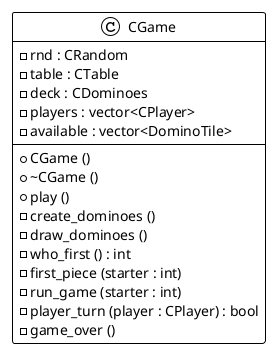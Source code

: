 @startuml
!theme plain

class CGame
{
    + CGame ()
    + ~CGame ()
    + play ()
    - create_dominoes ()
    - draw_dominoes ()
    - who_first () : int
    - first_piece (starter : int)
    - run_game (starter : int)
    - player_turn (player : CPlayer) : bool
    - game_over ()
    - rnd : CRandom
    - table : CTable
    - deck : CDominoes
    - players : vector<CPlayer>
    - available : vector<DominoTile>
}

@enduml